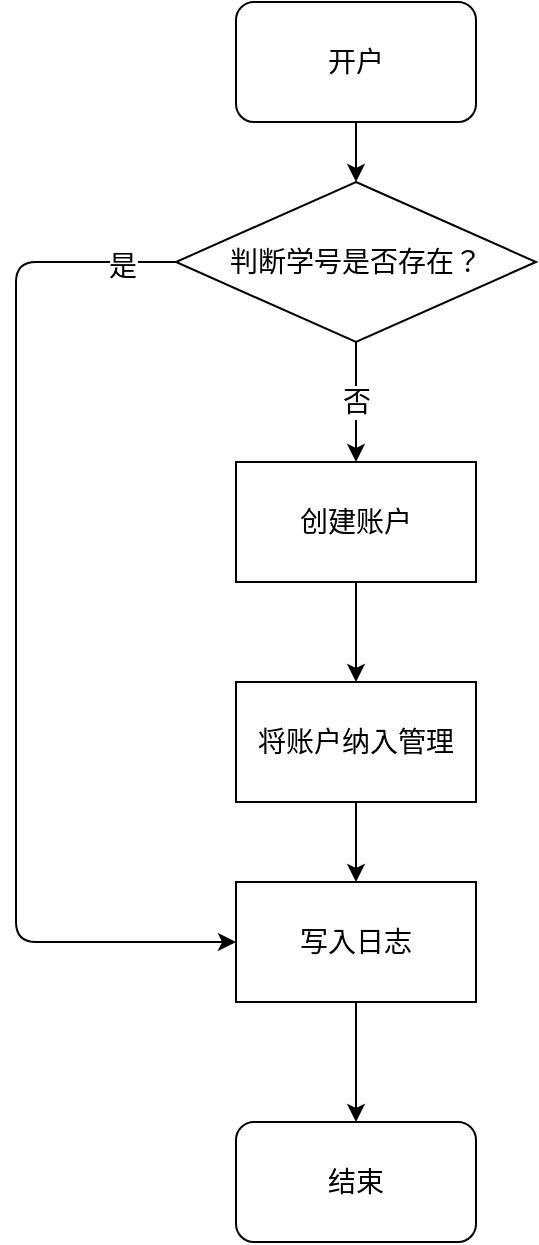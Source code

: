 <mxfile>
    <diagram id="pjJZ5u-we-4cJxB-gAtZ" name="第 1 页">
        <mxGraphModel dx="487" dy="853" grid="1" gridSize="10" guides="1" tooltips="1" connect="1" arrows="1" fold="1" page="1" pageScale="1" pageWidth="980" pageHeight="1390" math="0" shadow="0">
            <root>
                <mxCell id="0"/>
                <mxCell id="1" parent="0"/>
                <mxCell id="8" style="edgeStyle=none;html=1;exitX=0.5;exitY=1;exitDx=0;exitDy=0;" edge="1" parent="1" source="2" target="3">
                    <mxGeometry relative="1" as="geometry"/>
                </mxCell>
                <mxCell id="22" style="edgeStyle=orthogonalEdgeStyle;html=1;exitX=0;exitY=0.5;exitDx=0;exitDy=0;entryX=0;entryY=0.5;entryDx=0;entryDy=0;fontSize=14;" edge="1" parent="1" source="3" target="7">
                    <mxGeometry relative="1" as="geometry">
                        <Array as="points">
                            <mxPoint x="80" y="410"/>
                            <mxPoint x="80" y="750"/>
                        </Array>
                    </mxGeometry>
                </mxCell>
                <mxCell id="23" value="是" style="edgeLabel;html=1;align=center;verticalAlign=middle;resizable=0;points=[];fontSize=14;" vertex="1" connectable="0" parent="22">
                    <mxGeometry x="-0.896" y="2" relative="1" as="geometry">
                        <mxPoint as="offset"/>
                    </mxGeometry>
                </mxCell>
                <mxCell id="2" value="开户" style="rounded=1;whiteSpace=wrap;html=1;fontSize=14;" parent="1" vertex="1">
                    <mxGeometry x="190" y="280" width="120" height="60" as="geometry"/>
                </mxCell>
                <mxCell id="24" value="否" style="edgeStyle=orthogonalEdgeStyle;html=1;exitX=0.5;exitY=1;exitDx=0;exitDy=0;entryX=0.5;entryY=0;entryDx=0;entryDy=0;fontSize=14;" edge="1" parent="1" source="3" target="5">
                    <mxGeometry relative="1" as="geometry"/>
                </mxCell>
                <mxCell id="3" value="判断学号是否存在？" style="rhombus;whiteSpace=wrap;html=1;fontSize=14;" parent="1" vertex="1">
                    <mxGeometry x="160" y="370" width="180" height="80" as="geometry"/>
                </mxCell>
                <mxCell id="10" style="edgeStyle=none;html=1;exitX=0.5;exitY=1;exitDx=0;exitDy=0;" edge="1" parent="1" source="5" target="6">
                    <mxGeometry relative="1" as="geometry"/>
                </mxCell>
                <mxCell id="5" value="创建账户" style="rounded=0;whiteSpace=wrap;html=1;fontSize=14;" parent="1" vertex="1">
                    <mxGeometry x="190" y="510" width="120" height="60" as="geometry"/>
                </mxCell>
                <mxCell id="11" style="edgeStyle=none;html=1;exitX=0.5;exitY=1;exitDx=0;exitDy=0;" edge="1" parent="1" source="6" target="7">
                    <mxGeometry relative="1" as="geometry"/>
                </mxCell>
                <mxCell id="6" value="将账户纳入管理" style="rounded=0;whiteSpace=wrap;html=1;fontSize=14;" parent="1" vertex="1">
                    <mxGeometry x="190" y="620" width="120" height="60" as="geometry"/>
                </mxCell>
                <mxCell id="13" style="edgeStyle=none;html=1;exitX=0.5;exitY=1;exitDx=0;exitDy=0;fontSize=14;" edge="1" parent="1" source="7" target="12">
                    <mxGeometry relative="1" as="geometry"/>
                </mxCell>
                <mxCell id="7" value="写入日志" style="rounded=0;whiteSpace=wrap;html=1;fontSize=14;" parent="1" vertex="1">
                    <mxGeometry x="190" y="720" width="120" height="60" as="geometry"/>
                </mxCell>
                <mxCell id="12" value="结束" style="rounded=1;whiteSpace=wrap;html=1;fontSize=14;" vertex="1" parent="1">
                    <mxGeometry x="190" y="840" width="120" height="60" as="geometry"/>
                </mxCell>
            </root>
        </mxGraphModel>
    </diagram>
</mxfile>